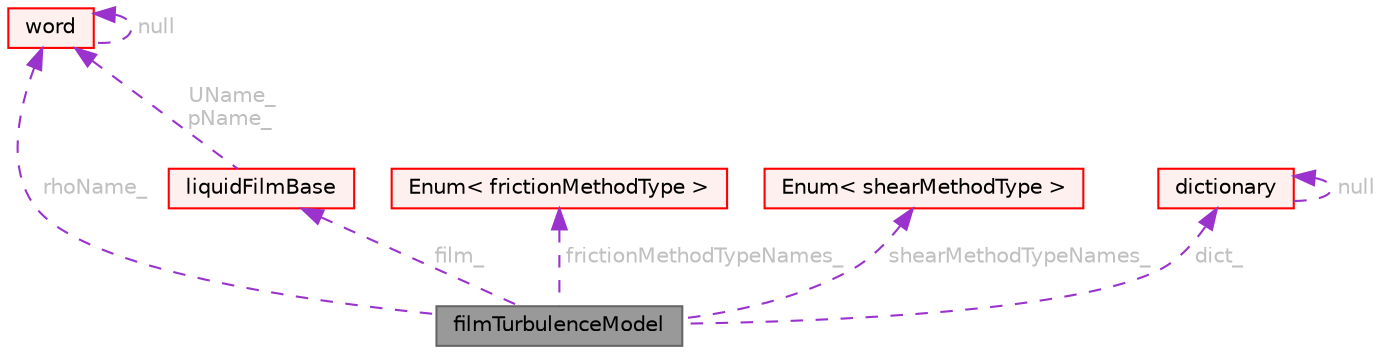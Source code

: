 digraph "filmTurbulenceModel"
{
 // LATEX_PDF_SIZE
  bgcolor="transparent";
  edge [fontname=Helvetica,fontsize=10,labelfontname=Helvetica,labelfontsize=10];
  node [fontname=Helvetica,fontsize=10,shape=box,height=0.2,width=0.4];
  Node1 [id="Node000001",label="filmTurbulenceModel",height=0.2,width=0.4,color="gray40", fillcolor="grey60", style="filled", fontcolor="black",tooltip="Base class for film turbulence models."];
  Node2 -> Node1 [id="edge1_Node000001_Node000002",dir="back",color="darkorchid3",style="dashed",tooltip=" ",label=" film_",fontcolor="grey" ];
  Node2 [id="Node000002",label="liquidFilmBase",height=0.2,width=0.4,color="red", fillcolor="#FFF0F0", style="filled",URL="$classFoam_1_1regionModels_1_1areaSurfaceFilmModels_1_1liquidFilmBase.html",tooltip=" "];
  Node24 -> Node2 [id="edge2_Node000002_Node000024",dir="back",color="darkorchid3",style="dashed",tooltip=" ",label=" UName_\npName_",fontcolor="grey" ];
  Node24 [id="Node000024",label="word",height=0.2,width=0.4,color="red", fillcolor="#FFF0F0", style="filled",URL="$classFoam_1_1word.html",tooltip="A class for handling words, derived from Foam::string."];
  Node24 -> Node24 [id="edge3_Node000024_Node000024",dir="back",color="darkorchid3",style="dashed",tooltip=" ",label=" null",fontcolor="grey" ];
  Node97 -> Node1 [id="edge4_Node000001_Node000097",dir="back",color="darkorchid3",style="dashed",tooltip=" ",label=" frictionMethodTypeNames_",fontcolor="grey" ];
  Node97 [id="Node000097",label="Enum\< frictionMethodType \>",height=0.2,width=0.4,color="red", fillcolor="#FFF0F0", style="filled",URL="$classFoam_1_1Enum.html",tooltip=" "];
  Node98 -> Node1 [id="edge5_Node000001_Node000098",dir="back",color="darkorchid3",style="dashed",tooltip=" ",label=" shearMethodTypeNames_",fontcolor="grey" ];
  Node98 [id="Node000098",label="Enum\< shearMethodType \>",height=0.2,width=0.4,color="red", fillcolor="#FFF0F0", style="filled",URL="$classFoam_1_1Enum.html",tooltip=" "];
  Node11 -> Node1 [id="edge6_Node000001_Node000011",dir="back",color="darkorchid3",style="dashed",tooltip=" ",label=" dict_",fontcolor="grey" ];
  Node11 [id="Node000011",label="dictionary",height=0.2,width=0.4,color="red", fillcolor="#FFF0F0", style="filled",URL="$classFoam_1_1dictionary.html",tooltip="A list of keyword definitions, which are a keyword followed by a number of values (eg,..."];
  Node11 -> Node11 [id="edge7_Node000011_Node000011",dir="back",color="darkorchid3",style="dashed",tooltip=" ",label=" null",fontcolor="grey" ];
  Node24 -> Node1 [id="edge8_Node000001_Node000024",dir="back",color="darkorchid3",style="dashed",tooltip=" ",label=" rhoName_",fontcolor="grey" ];
}
